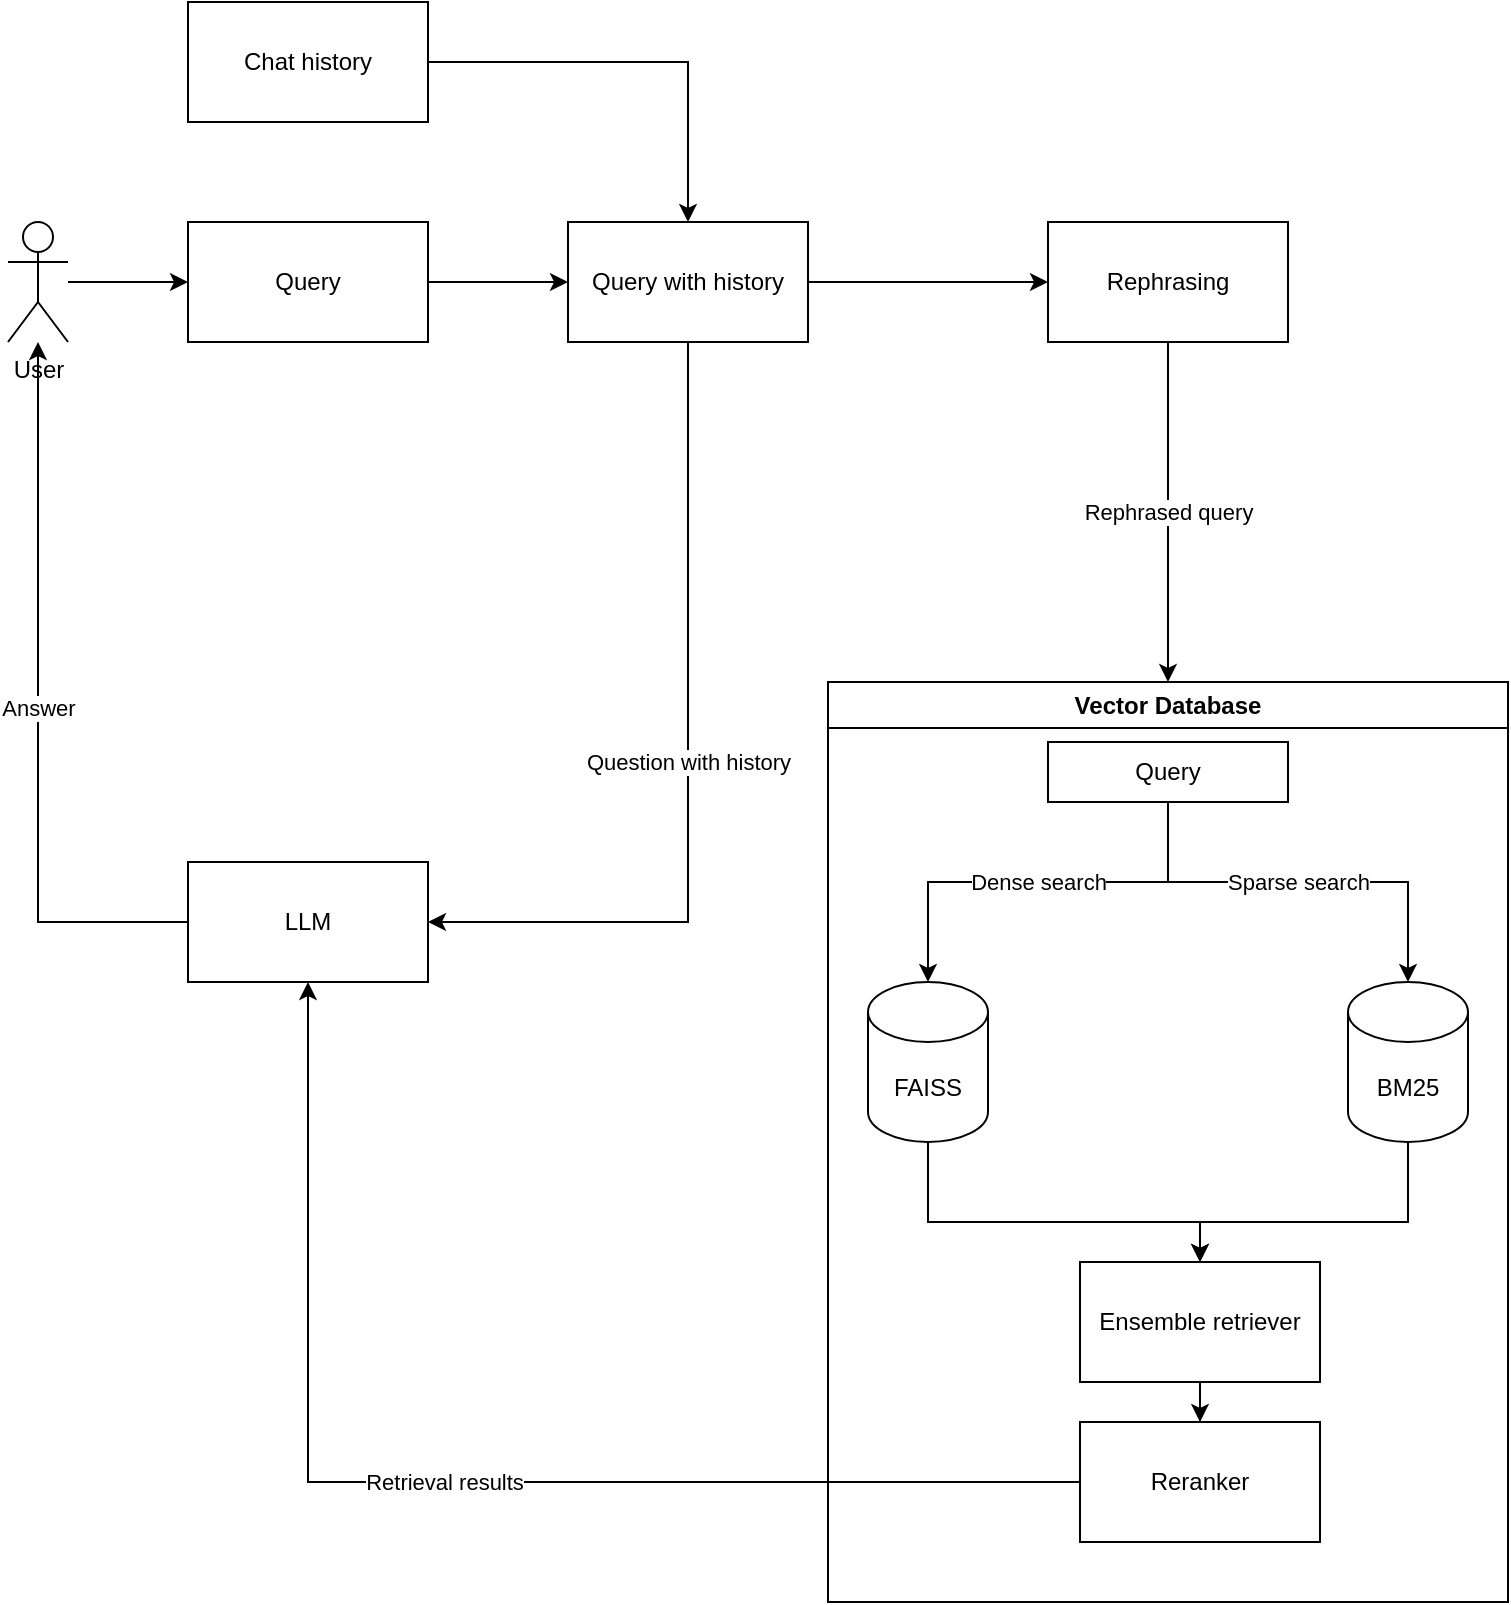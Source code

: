 <mxfile version="27.0.5">
  <diagram name="Page-1" id="G4BKVTEOsogXqD-ZxT1M">
    <mxGraphModel dx="1426" dy="2010" grid="1" gridSize="10" guides="1" tooltips="1" connect="1" arrows="1" fold="1" page="1" pageScale="1" pageWidth="827" pageHeight="1169" math="0" shadow="0">
      <root>
        <mxCell id="0" />
        <mxCell id="1" parent="0" />
        <mxCell id="lxoZauhdko9Fh1TQiFNH-33" style="edgeStyle=orthogonalEdgeStyle;rounded=0;orthogonalLoop=1;jettySize=auto;html=1;" edge="1" parent="1" source="lxoZauhdko9Fh1TQiFNH-1" target="lxoZauhdko9Fh1TQiFNH-32">
          <mxGeometry relative="1" as="geometry" />
        </mxCell>
        <mxCell id="lxoZauhdko9Fh1TQiFNH-1" value="Query" style="rounded=0;whiteSpace=wrap;html=1;" vertex="1" parent="1">
          <mxGeometry x="140" y="60" width="120" height="60" as="geometry" />
        </mxCell>
        <mxCell id="lxoZauhdko9Fh1TQiFNH-11" style="edgeStyle=orthogonalEdgeStyle;rounded=0;orthogonalLoop=1;jettySize=auto;html=1;" edge="1" parent="1" source="lxoZauhdko9Fh1TQiFNH-2" target="lxoZauhdko9Fh1TQiFNH-1">
          <mxGeometry relative="1" as="geometry" />
        </mxCell>
        <mxCell id="lxoZauhdko9Fh1TQiFNH-2" value="User" style="shape=umlActor;verticalLabelPosition=bottom;verticalAlign=top;html=1;outlineConnect=0;" vertex="1" parent="1">
          <mxGeometry x="50" y="60" width="30" height="60" as="geometry" />
        </mxCell>
        <mxCell id="lxoZauhdko9Fh1TQiFNH-25" value="Rephrased query" style="edgeStyle=orthogonalEdgeStyle;rounded=0;orthogonalLoop=1;jettySize=auto;html=1;" edge="1" parent="1" source="lxoZauhdko9Fh1TQiFNH-3" target="lxoZauhdko9Fh1TQiFNH-10">
          <mxGeometry relative="1" as="geometry" />
        </mxCell>
        <mxCell id="lxoZauhdko9Fh1TQiFNH-3" value="Rephrasing" style="rounded=0;whiteSpace=wrap;html=1;" vertex="1" parent="1">
          <mxGeometry x="570" y="60" width="120" height="60" as="geometry" />
        </mxCell>
        <mxCell id="lxoZauhdko9Fh1TQiFNH-10" value="Vector Database" style="swimlane;whiteSpace=wrap;html=1;" vertex="1" parent="1">
          <mxGeometry x="460" y="290" width="340" height="460" as="geometry" />
        </mxCell>
        <mxCell id="lxoZauhdko9Fh1TQiFNH-6" value="BM25" style="shape=cylinder3;whiteSpace=wrap;html=1;boundedLbl=1;backgroundOutline=1;size=15;" vertex="1" parent="lxoZauhdko9Fh1TQiFNH-10">
          <mxGeometry x="260" y="150" width="60" height="80" as="geometry" />
        </mxCell>
        <mxCell id="lxoZauhdko9Fh1TQiFNH-5" value="FAISS" style="shape=cylinder3;whiteSpace=wrap;html=1;boundedLbl=1;backgroundOutline=1;size=15;" vertex="1" parent="lxoZauhdko9Fh1TQiFNH-10">
          <mxGeometry x="20" y="150" width="60" height="80" as="geometry" />
        </mxCell>
        <mxCell id="lxoZauhdko9Fh1TQiFNH-38" value="&lt;span style=&quot;background-color: light-dark(#ffffff, var(--ge-dark-color, #121212)); color: light-dark(rgb(0, 0, 0), rgb(255, 255, 255));&quot;&gt;Dense&amp;nbsp;&lt;/span&gt;&lt;span style=&quot;background-color: light-dark(#ffffff, var(--ge-dark-color, #121212)); color: light-dark(rgb(0, 0, 0), rgb(255, 255, 255));&quot;&gt;search&lt;/span&gt;" style="edgeStyle=orthogonalEdgeStyle;rounded=0;orthogonalLoop=1;jettySize=auto;html=1;entryX=0.5;entryY=0;entryDx=0;entryDy=0;entryPerimeter=0;" edge="1" parent="lxoZauhdko9Fh1TQiFNH-10" source="lxoZauhdko9Fh1TQiFNH-28" target="lxoZauhdko9Fh1TQiFNH-5">
          <mxGeometry relative="1" as="geometry">
            <Array as="points">
              <mxPoint x="170" y="100" />
              <mxPoint x="50" y="100" />
            </Array>
          </mxGeometry>
        </mxCell>
        <mxCell id="lxoZauhdko9Fh1TQiFNH-39" value="Sparse search" style="edgeStyle=orthogonalEdgeStyle;rounded=0;orthogonalLoop=1;jettySize=auto;html=1;exitX=0.5;exitY=1;exitDx=0;exitDy=0;" edge="1" parent="lxoZauhdko9Fh1TQiFNH-10" source="lxoZauhdko9Fh1TQiFNH-28" target="lxoZauhdko9Fh1TQiFNH-6">
          <mxGeometry relative="1" as="geometry">
            <Array as="points">
              <mxPoint x="170" y="100" />
              <mxPoint x="290" y="100" />
            </Array>
          </mxGeometry>
        </mxCell>
        <mxCell id="lxoZauhdko9Fh1TQiFNH-28" value="Query" style="rounded=0;whiteSpace=wrap;html=1;" vertex="1" parent="lxoZauhdko9Fh1TQiFNH-10">
          <mxGeometry x="110" y="30" width="120" height="30" as="geometry" />
        </mxCell>
        <mxCell id="lxoZauhdko9Fh1TQiFNH-12" value="Ensemble retriever" style="rounded=0;whiteSpace=wrap;html=1;" vertex="1" parent="lxoZauhdko9Fh1TQiFNH-10">
          <mxGeometry x="126" y="290" width="120" height="60" as="geometry" />
        </mxCell>
        <mxCell id="lxoZauhdko9Fh1TQiFNH-13" style="edgeStyle=orthogonalEdgeStyle;rounded=0;orthogonalLoop=1;jettySize=auto;html=1;exitX=0.5;exitY=1;exitDx=0;exitDy=0;exitPerimeter=0;" edge="1" parent="lxoZauhdko9Fh1TQiFNH-10" source="lxoZauhdko9Fh1TQiFNH-5" target="lxoZauhdko9Fh1TQiFNH-12">
          <mxGeometry relative="1" as="geometry">
            <Array as="points">
              <mxPoint x="50" y="270" />
              <mxPoint x="186" y="270" />
            </Array>
          </mxGeometry>
        </mxCell>
        <mxCell id="lxoZauhdko9Fh1TQiFNH-14" style="edgeStyle=orthogonalEdgeStyle;rounded=0;orthogonalLoop=1;jettySize=auto;html=1;entryX=0.5;entryY=0;entryDx=0;entryDy=0;" edge="1" parent="lxoZauhdko9Fh1TQiFNH-10" source="lxoZauhdko9Fh1TQiFNH-6" target="lxoZauhdko9Fh1TQiFNH-12">
          <mxGeometry relative="1" as="geometry">
            <Array as="points">
              <mxPoint x="290" y="270" />
              <mxPoint x="186" y="270" />
            </Array>
          </mxGeometry>
        </mxCell>
        <mxCell id="lxoZauhdko9Fh1TQiFNH-15" value="Reranker" style="rounded=0;whiteSpace=wrap;html=1;" vertex="1" parent="lxoZauhdko9Fh1TQiFNH-10">
          <mxGeometry x="126" y="370" width="120" height="60" as="geometry" />
        </mxCell>
        <mxCell id="lxoZauhdko9Fh1TQiFNH-21" style="edgeStyle=orthogonalEdgeStyle;rounded=0;orthogonalLoop=1;jettySize=auto;html=1;" edge="1" parent="lxoZauhdko9Fh1TQiFNH-10" source="lxoZauhdko9Fh1TQiFNH-12" target="lxoZauhdko9Fh1TQiFNH-15">
          <mxGeometry relative="1" as="geometry" />
        </mxCell>
        <mxCell id="lxoZauhdko9Fh1TQiFNH-22" value="Retrieval results" style="edgeStyle=orthogonalEdgeStyle;rounded=0;orthogonalLoop=1;jettySize=auto;html=1;" edge="1" parent="1" source="lxoZauhdko9Fh1TQiFNH-15" target="lxoZauhdko9Fh1TQiFNH-16">
          <mxGeometry relative="1" as="geometry" />
        </mxCell>
        <mxCell id="lxoZauhdko9Fh1TQiFNH-24" value="Answer" style="edgeStyle=orthogonalEdgeStyle;rounded=0;orthogonalLoop=1;jettySize=auto;html=1;" edge="1" parent="1" source="lxoZauhdko9Fh1TQiFNH-16" target="lxoZauhdko9Fh1TQiFNH-2">
          <mxGeometry relative="1" as="geometry" />
        </mxCell>
        <mxCell id="lxoZauhdko9Fh1TQiFNH-16" value="LLM" style="rounded=0;whiteSpace=wrap;html=1;" vertex="1" parent="1">
          <mxGeometry x="140" y="380" width="120" height="60" as="geometry" />
        </mxCell>
        <mxCell id="lxoZauhdko9Fh1TQiFNH-34" style="edgeStyle=orthogonalEdgeStyle;rounded=0;orthogonalLoop=1;jettySize=auto;html=1;" edge="1" parent="1" source="lxoZauhdko9Fh1TQiFNH-17" target="lxoZauhdko9Fh1TQiFNH-32">
          <mxGeometry relative="1" as="geometry" />
        </mxCell>
        <mxCell id="lxoZauhdko9Fh1TQiFNH-17" value="Chat h&lt;span style=&quot;background-color: transparent; color: light-dark(rgb(0, 0, 0), rgb(255, 255, 255));&quot;&gt;istory&lt;/span&gt;" style="rounded=0;whiteSpace=wrap;html=1;" vertex="1" parent="1">
          <mxGeometry x="140" y="-50" width="120" height="60" as="geometry" />
        </mxCell>
        <mxCell id="lxoZauhdko9Fh1TQiFNH-35" style="edgeStyle=orthogonalEdgeStyle;rounded=0;orthogonalLoop=1;jettySize=auto;html=1;" edge="1" parent="1" source="lxoZauhdko9Fh1TQiFNH-32" target="lxoZauhdko9Fh1TQiFNH-3">
          <mxGeometry relative="1" as="geometry" />
        </mxCell>
        <mxCell id="lxoZauhdko9Fh1TQiFNH-37" value="Question with history" style="edgeStyle=orthogonalEdgeStyle;rounded=0;orthogonalLoop=1;jettySize=auto;html=1;entryX=1;entryY=0.5;entryDx=0;entryDy=0;" edge="1" parent="1" source="lxoZauhdko9Fh1TQiFNH-32" target="lxoZauhdko9Fh1TQiFNH-16">
          <mxGeometry relative="1" as="geometry">
            <Array as="points">
              <mxPoint x="390" y="410" />
            </Array>
          </mxGeometry>
        </mxCell>
        <mxCell id="lxoZauhdko9Fh1TQiFNH-32" value="Query with history" style="rounded=0;whiteSpace=wrap;html=1;" vertex="1" parent="1">
          <mxGeometry x="330" y="60" width="120" height="60" as="geometry" />
        </mxCell>
      </root>
    </mxGraphModel>
  </diagram>
</mxfile>
